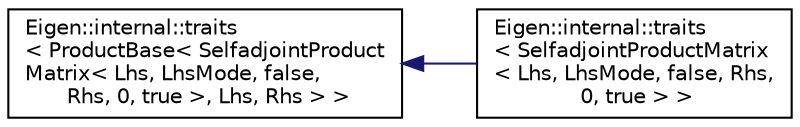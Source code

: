 digraph "Graphical Class Hierarchy"
{
  edge [fontname="Helvetica",fontsize="10",labelfontname="Helvetica",labelfontsize="10"];
  node [fontname="Helvetica",fontsize="10",shape=record];
  rankdir="LR";
  Node1 [label="Eigen::internal::traits\l\< ProductBase\< SelfadjointProduct\lMatrix\< Lhs, LhsMode, false,\l Rhs, 0, true \>, Lhs, Rhs \> \>",height=0.2,width=0.4,color="black", fillcolor="white", style="filled",URL="$struct_eigen_1_1internal_1_1traits.html"];
  Node1 -> Node2 [dir="back",color="midnightblue",fontsize="10",style="solid",fontname="Helvetica"];
  Node2 [label="Eigen::internal::traits\l\< SelfadjointProductMatrix\l\< Lhs, LhsMode, false, Rhs,\l 0, true \> \>",height=0.2,width=0.4,color="black", fillcolor="white", style="filled",URL="$struct_eigen_1_1internal_1_1traits_3_01_selfadjoint_product_matrix_3_01_lhs_00_01_lhs_mode_00_011437f30a47de6445db4ec9c5daf52a91.html"];
}
